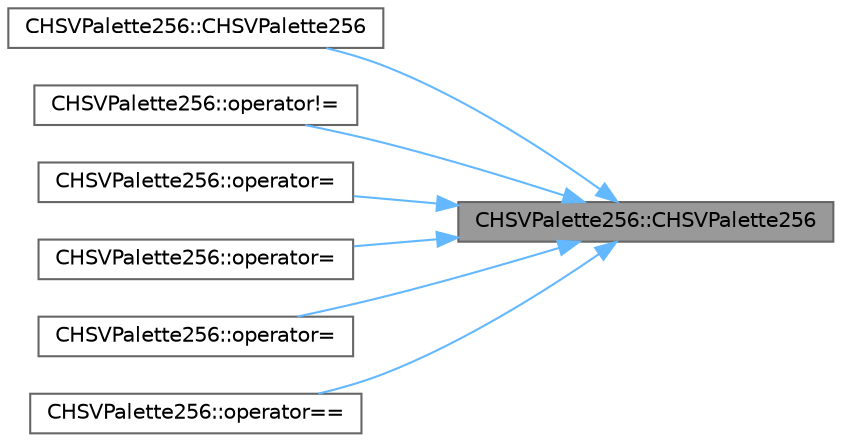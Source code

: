digraph "CHSVPalette256::CHSVPalette256"
{
 // LATEX_PDF_SIZE
  bgcolor="transparent";
  edge [fontname=Helvetica,fontsize=10,labelfontname=Helvetica,labelfontsize=10];
  node [fontname=Helvetica,fontsize=10,shape=box,height=0.2,width=0.4];
  rankdir="RL";
  Node1 [id="Node000001",label="CHSVPalette256::CHSVPalette256",height=0.2,width=0.4,color="gray40", fillcolor="grey60", style="filled", fontcolor="black",tooltip="Default constructor."];
  Node1 -> Node2 [id="edge1_Node000001_Node000002",dir="back",color="steelblue1",style="solid",tooltip=" "];
  Node2 [id="Node000002",label="CHSVPalette256::CHSVPalette256",height=0.2,width=0.4,color="grey40", fillcolor="white", style="filled",URL="$d5/db4/class_c_h_s_v_palette256_ab7d9feb50a20cbf7ecb5bdfe21f20aed.html#ab7d9feb50a20cbf7ecb5bdfe21f20aed",tooltip="Copy constructor."];
  Node1 -> Node3 [id="edge2_Node000001_Node000003",dir="back",color="steelblue1",style="solid",tooltip=" "];
  Node3 [id="Node000003",label="CHSVPalette256::operator!=",height=0.2,width=0.4,color="grey40", fillcolor="white", style="filled",URL="$d5/db4/class_c_h_s_v_palette256_ada03d2e9cef7b08bee81f88db451c26a.html#ada03d2e9cef7b08bee81f88db451c26a",tooltip="Check if two palettes do not have the same color entries."];
  Node1 -> Node4 [id="edge3_Node000001_Node000004",dir="back",color="steelblue1",style="solid",tooltip=" "];
  Node4 [id="Node000004",label="CHSVPalette256::operator=",height=0.2,width=0.4,color="grey40", fillcolor="white", style="filled",URL="$d5/db4/class_c_h_s_v_palette256_ae053719706e3276afabd1d3be6e8386c.html#ae053719706e3276afabd1d3be6e8386c",tooltip="Create upscaled palette from 16-entry palette."];
  Node1 -> Node5 [id="edge4_Node000001_Node000005",dir="back",color="steelblue1",style="solid",tooltip=" "];
  Node5 [id="Node000005",label="CHSVPalette256::operator=",height=0.2,width=0.4,color="grey40", fillcolor="white", style="filled",URL="$d5/db4/class_c_h_s_v_palette256_a6a8637f299390ae6db07cb5f779da973.html#a6a8637f299390ae6db07cb5f779da973",tooltip="Copy constructor."];
  Node1 -> Node6 [id="edge5_Node000001_Node000006",dir="back",color="steelblue1",style="solid",tooltip=" "];
  Node6 [id="Node000006",label="CHSVPalette256::operator=",height=0.2,width=0.4,color="grey40", fillcolor="white", style="filled",URL="$d5/db4/class_c_h_s_v_palette256_ac84f39b3aab9b6315013a80d5a097ea5.html#ac84f39b3aab9b6315013a80d5a097ea5",tooltip="Create palette from palette stored in PROGMEM."];
  Node1 -> Node7 [id="edge6_Node000001_Node000007",dir="back",color="steelblue1",style="solid",tooltip=" "];
  Node7 [id="Node000007",label="CHSVPalette256::operator==",height=0.2,width=0.4,color="grey40", fillcolor="white", style="filled",URL="$d5/db4/class_c_h_s_v_palette256_adac05b19d9c2079f2ccddeac2a9c2886.html#adac05b19d9c2079f2ccddeac2a9c2886",tooltip="Check if two palettes have the same color entries."];
}
